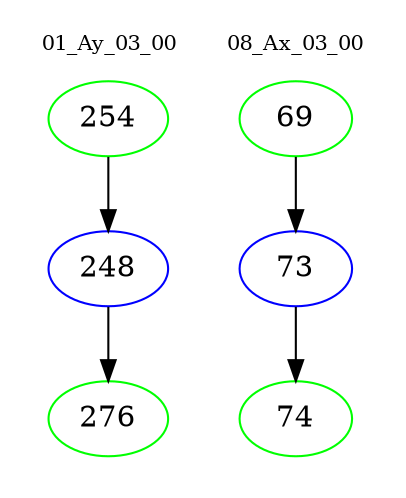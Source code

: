 digraph{
subgraph cluster_0 {
color = white
label = "01_Ay_03_00";
fontsize=10;
T0_254 [label="254", color="green"]
T0_254 -> T0_248 [color="black"]
T0_248 [label="248", color="blue"]
T0_248 -> T0_276 [color="black"]
T0_276 [label="276", color="green"]
}
subgraph cluster_1 {
color = white
label = "08_Ax_03_00";
fontsize=10;
T1_69 [label="69", color="green"]
T1_69 -> T1_73 [color="black"]
T1_73 [label="73", color="blue"]
T1_73 -> T1_74 [color="black"]
T1_74 [label="74", color="green"]
}
}
